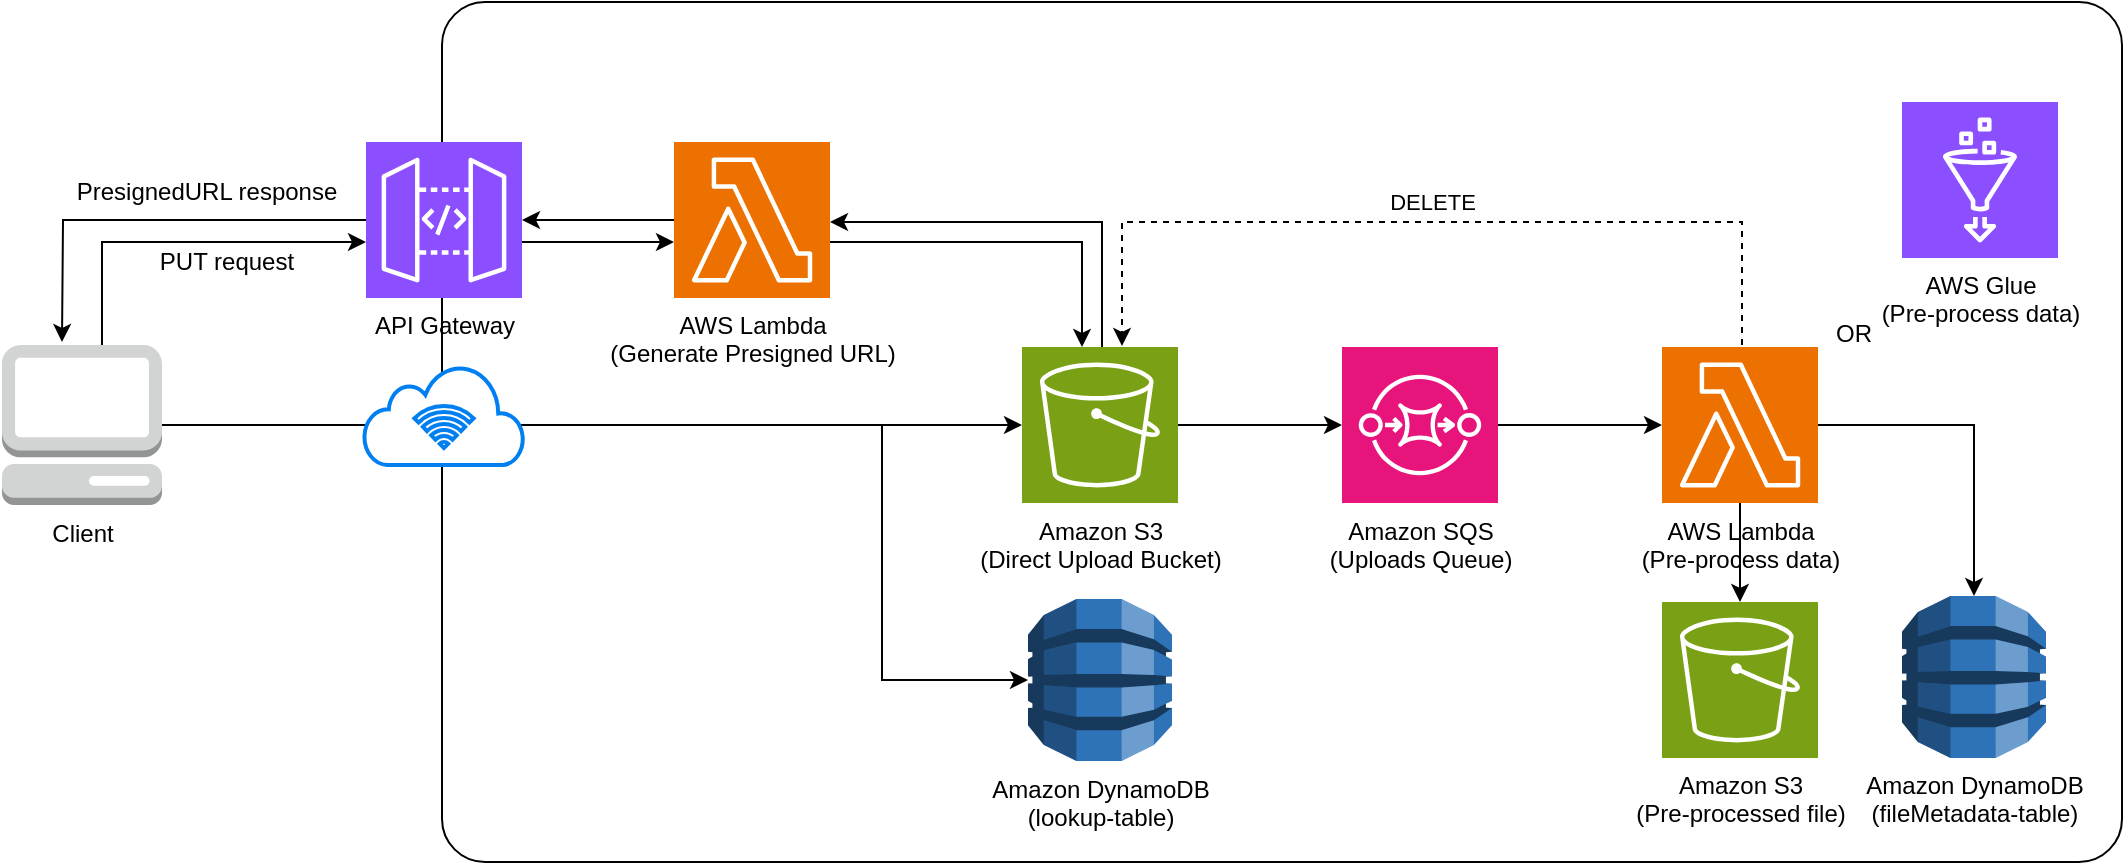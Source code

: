 <mxfile version="23.0.1" type="device">
  <diagram name="Page-1" id="Ol_YD3G2vNBZZY-NKwSI">
    <mxGraphModel dx="1430" dy="801" grid="1" gridSize="10" guides="1" tooltips="1" connect="1" arrows="1" fold="1" page="1" pageScale="1" pageWidth="850" pageHeight="1100" math="0" shadow="0">
      <root>
        <mxCell id="0" />
        <mxCell id="1" parent="0" />
        <mxCell id="Jf9AuHdGS78mYUk4gwxi-69" value="" style="rounded=1;whiteSpace=wrap;html=1;arcSize=5;fillColor=none;strokeColor=#000000;" parent="1" vertex="1">
          <mxGeometry x="270" y="20" width="840" height="430" as="geometry" />
        </mxCell>
        <mxCell id="Jf9AuHdGS78mYUk4gwxi-47" value="" style="edgeStyle=orthogonalEdgeStyle;rounded=0;orthogonalLoop=1;jettySize=auto;html=1;entryX=0;entryY=0.5;entryDx=0;entryDy=0;entryPerimeter=0;strokeColor=#000000;" parent="1" source="Jf9AuHdGS78mYUk4gwxi-1" target="Jf9AuHdGS78mYUk4gwxi-2" edge="1">
          <mxGeometry relative="1" as="geometry">
            <mxPoint x="210" y="231.5" as="targetPoint" />
          </mxGeometry>
        </mxCell>
        <mxCell id="Jf9AuHdGS78mYUk4gwxi-49" value="" style="edgeStyle=orthogonalEdgeStyle;rounded=0;orthogonalLoop=1;jettySize=auto;html=1;strokeColor=#000000;" parent="1" source="Jf9AuHdGS78mYUk4gwxi-1" target="Jf9AuHdGS78mYUk4gwxi-41" edge="1">
          <mxGeometry relative="1" as="geometry">
            <mxPoint x="90" y="111.5" as="targetPoint" />
            <Array as="points">
              <mxPoint x="100" y="140" />
            </Array>
          </mxGeometry>
        </mxCell>
        <mxCell id="Jf9AuHdGS78mYUk4gwxi-68" value="" style="edgeStyle=orthogonalEdgeStyle;rounded=0;orthogonalLoop=1;jettySize=auto;html=1;entryX=0;entryY=0.5;entryDx=0;entryDy=0;entryPerimeter=0;strokeColor=#000000;" parent="1" source="Jf9AuHdGS78mYUk4gwxi-1" target="Jf9AuHdGS78mYUk4gwxi-3" edge="1">
          <mxGeometry relative="1" as="geometry">
            <mxPoint x="210.0" y="231.5" as="targetPoint" />
            <Array as="points">
              <mxPoint x="490" y="232" />
              <mxPoint x="490" y="359" />
            </Array>
          </mxGeometry>
        </mxCell>
        <mxCell id="Jf9AuHdGS78mYUk4gwxi-1" value="Client" style="outlineConnect=0;dashed=0;verticalLabelPosition=bottom;verticalAlign=top;align=center;html=1;shape=mxgraph.aws3.management_console;fillColor=#D2D3D3;gradientColor=none;" parent="1" vertex="1">
          <mxGeometry x="50" y="191.5" width="80" height="80" as="geometry" />
        </mxCell>
        <mxCell id="Jf9AuHdGS78mYUk4gwxi-19" value="" style="edgeStyle=orthogonalEdgeStyle;rounded=0;orthogonalLoop=1;jettySize=auto;html=1;strokeColor=#000000;" parent="1" source="Jf9AuHdGS78mYUk4gwxi-2" target="Jf9AuHdGS78mYUk4gwxi-4" edge="1">
          <mxGeometry relative="1" as="geometry" />
        </mxCell>
        <mxCell id="Jf9AuHdGS78mYUk4gwxi-2" value="&lt;font color=&quot;#000000&quot;&gt;Amazon S3&lt;br&gt;(Direct Upload Bucket)&lt;/font&gt;" style="sketch=0;points=[[0,0,0],[0.25,0,0],[0.5,0,0],[0.75,0,0],[1,0,0],[0,1,0],[0.25,1,0],[0.5,1,0],[0.75,1,0],[1,1,0],[0,0.25,0],[0,0.5,0],[0,0.75,0],[1,0.25,0],[1,0.5,0],[1,0.75,0]];outlineConnect=0;fontColor=#232F3E;fillColor=#7AA116;strokeColor=#ffffff;dashed=0;verticalLabelPosition=bottom;verticalAlign=top;align=center;html=1;fontSize=12;fontStyle=0;aspect=fixed;shape=mxgraph.aws4.resourceIcon;resIcon=mxgraph.aws4.s3;" parent="1" vertex="1">
          <mxGeometry x="560" y="192.5" width="78" height="78" as="geometry" />
        </mxCell>
        <mxCell id="Jf9AuHdGS78mYUk4gwxi-3" value="Amazon DynamoDB&lt;br&gt;(lookup-table)" style="outlineConnect=0;dashed=0;verticalLabelPosition=bottom;verticalAlign=top;align=center;html=1;shape=mxgraph.aws3.dynamo_db;fillColor=#2E73B8;gradientColor=none;" parent="1" vertex="1">
          <mxGeometry x="563" y="318.5" width="72" height="81" as="geometry" />
        </mxCell>
        <mxCell id="Jf9AuHdGS78mYUk4gwxi-20" value="" style="edgeStyle=orthogonalEdgeStyle;rounded=0;orthogonalLoop=1;jettySize=auto;html=1;strokeColor=#000000;" parent="1" source="Jf9AuHdGS78mYUk4gwxi-4" target="Jf9AuHdGS78mYUk4gwxi-5" edge="1">
          <mxGeometry relative="1" as="geometry" />
        </mxCell>
        <mxCell id="Jf9AuHdGS78mYUk4gwxi-4" value="&lt;font color=&quot;#000000&quot;&gt;Amazon SQS&lt;br&gt;(Uploads Queue)&lt;/font&gt;" style="sketch=0;points=[[0,0,0],[0.25,0,0],[0.5,0,0],[0.75,0,0],[1,0,0],[0,1,0],[0.25,1,0],[0.5,1,0],[0.75,1,0],[1,1,0],[0,0.25,0],[0,0.5,0],[0,0.75,0],[1,0.25,0],[1,0.5,0],[1,0.75,0]];outlineConnect=0;fontColor=#232F3E;fillColor=#E7157B;strokeColor=#ffffff;dashed=0;verticalLabelPosition=bottom;verticalAlign=top;align=center;html=1;fontSize=12;fontStyle=0;aspect=fixed;shape=mxgraph.aws4.resourceIcon;resIcon=mxgraph.aws4.sqs;" parent="1" vertex="1">
          <mxGeometry x="720" y="192.5" width="78" height="78" as="geometry" />
        </mxCell>
        <mxCell id="Jf9AuHdGS78mYUk4gwxi-30" value="" style="edgeStyle=orthogonalEdgeStyle;rounded=0;orthogonalLoop=1;jettySize=auto;html=1;entryX=0.5;entryY=0;entryDx=0;entryDy=0;entryPerimeter=0;strokeColor=#000000;" parent="1" source="Jf9AuHdGS78mYUk4gwxi-5" target="Jf9AuHdGS78mYUk4gwxi-13" edge="1">
          <mxGeometry relative="1" as="geometry" />
        </mxCell>
        <mxCell id="Jf9AuHdGS78mYUk4gwxi-81" value="&lt;font color=&quot;#000000&quot;&gt;AWS Glue&lt;br&gt;(Pre-process data)&lt;/font&gt;" style="sketch=0;points=[[0,0,0],[0.25,0,0],[0.5,0,0],[0.75,0,0],[1,0,0],[0,1,0],[0.25,1,0],[0.5,1,0],[0.75,1,0],[1,1,0],[0,0.25,0],[0,0.5,0],[0,0.75,0],[1,0.25,0],[1,0.5,0],[1,0.75,0]];outlineConnect=0;fontColor=#232F3E;fillColor=#8C4FFF;strokeColor=#ffffff;dashed=0;verticalLabelPosition=bottom;verticalAlign=top;align=center;html=1;fontSize=12;fontStyle=0;aspect=fixed;shape=mxgraph.aws4.resourceIcon;resIcon=mxgraph.aws4.glue;" parent="1" vertex="1">
          <mxGeometry x="1000" y="70" width="78" height="78" as="geometry" />
        </mxCell>
        <mxCell id="Jf9AuHdGS78mYUk4gwxi-31" value="" style="edgeStyle=orthogonalEdgeStyle;rounded=0;orthogonalLoop=1;jettySize=auto;html=1;strokeColor=#000000;" parent="1" source="Jf9AuHdGS78mYUk4gwxi-5" target="Jf9AuHdGS78mYUk4gwxi-11" edge="1">
          <mxGeometry relative="1" as="geometry" />
        </mxCell>
        <mxCell id="Jf9AuHdGS78mYUk4gwxi-5" value="&lt;font color=&quot;#000000&quot;&gt;AWS Lambda&lt;br&gt;(Pre-process data)&lt;/font&gt;" style="sketch=0;points=[[0,0,0],[0.25,0,0],[0.5,0,0],[0.75,0,0],[1,0,0],[0,1,0],[0.25,1,0],[0.5,1,0],[0.75,1,0],[1,1,0],[0,0.25,0],[0,0.5,0],[0,0.75,0],[1,0.25,0],[1,0.5,0],[1,0.75,0]];outlineConnect=0;fontColor=#232F3E;fillColor=#ED7100;strokeColor=#ffffff;dashed=0;verticalLabelPosition=bottom;verticalAlign=top;align=center;html=1;fontSize=12;fontStyle=0;aspect=fixed;shape=mxgraph.aws4.resourceIcon;resIcon=mxgraph.aws4.lambda;" parent="1" vertex="1">
          <mxGeometry x="880" y="192.5" width="78" height="78" as="geometry" />
        </mxCell>
        <mxCell id="Jf9AuHdGS78mYUk4gwxi-11" value="&lt;font color=&quot;#000000&quot;&gt;Amazon S3&lt;br&gt;(Pre-processed file)&lt;/font&gt;" style="sketch=0;points=[[0,0,0],[0.25,0,0],[0.5,0,0],[0.75,0,0],[1,0,0],[0,1,0],[0.25,1,0],[0.5,1,0],[0.75,1,0],[1,1,0],[0,0.25,0],[0,0.5,0],[0,0.75,0],[1,0.25,0],[1,0.5,0],[1,0.75,0]];outlineConnect=0;fontColor=#232F3E;fillColor=#7AA116;strokeColor=#ffffff;dashed=0;verticalLabelPosition=bottom;verticalAlign=top;align=center;html=1;fontSize=12;fontStyle=0;aspect=fixed;shape=mxgraph.aws4.resourceIcon;resIcon=mxgraph.aws4.s3;" parent="1" vertex="1">
          <mxGeometry x="880" y="320" width="78" height="78" as="geometry" />
        </mxCell>
        <mxCell id="Jf9AuHdGS78mYUk4gwxi-13" value="Amazon DynamoDB&lt;br&gt;(fileMetadata-table)" style="outlineConnect=0;dashed=0;verticalLabelPosition=bottom;verticalAlign=top;align=center;html=1;shape=mxgraph.aws3.dynamo_db;fillColor=#2E73B8;gradientColor=none;" parent="1" vertex="1">
          <mxGeometry x="1000" y="317" width="72" height="81" as="geometry" />
        </mxCell>
        <mxCell id="Jf9AuHdGS78mYUk4gwxi-17" value="" style="group" parent="1" vertex="1" connectable="0">
          <mxGeometry x="231" y="201.5" width="80" height="50" as="geometry" />
        </mxCell>
        <mxCell id="Jf9AuHdGS78mYUk4gwxi-15" value="" style="html=1;verticalLabelPosition=bottom;align=center;labelBackgroundColor=#ffffff;verticalAlign=top;strokeWidth=2;strokeColor=#0080F0;shadow=0;dashed=0;shape=mxgraph.ios7.icons.cloud;fillColor=default;" parent="Jf9AuHdGS78mYUk4gwxi-17" vertex="1">
          <mxGeometry width="80" height="50" as="geometry" />
        </mxCell>
        <mxCell id="Jf9AuHdGS78mYUk4gwxi-16" value="" style="html=1;verticalLabelPosition=bottom;align=center;labelBackgroundColor=#ffffff;verticalAlign=top;strokeWidth=2;strokeColor=#0080F0;shadow=0;dashed=0;shape=mxgraph.ios7.icons.wifi;pointerEvents=1" parent="Jf9AuHdGS78mYUk4gwxi-17" vertex="1">
          <mxGeometry x="25.15" y="20.5" width="29.7" height="21" as="geometry" />
        </mxCell>
        <mxCell id="Jf9AuHdGS78mYUk4gwxi-22" value="" style="endArrow=classic;html=1;rounded=0;dashed=1;strokeColor=#000000;" parent="1" edge="1">
          <mxGeometry width="50" height="50" relative="1" as="geometry">
            <mxPoint x="920" y="191.5" as="sourcePoint" />
            <mxPoint x="610" y="192" as="targetPoint" />
            <Array as="points">
              <mxPoint x="920" y="130" />
              <mxPoint x="610" y="130" />
            </Array>
          </mxGeometry>
        </mxCell>
        <mxCell id="Jf9AuHdGS78mYUk4gwxi-23" value="DELETE" style="edgeLabel;html=1;align=center;verticalAlign=middle;resizable=0;points=[];" parent="Jf9AuHdGS78mYUk4gwxi-22" vertex="1" connectable="0">
          <mxGeometry x="-0.09" y="5" relative="1" as="geometry">
            <mxPoint x="-20" y="-15" as="offset" />
          </mxGeometry>
        </mxCell>
        <mxCell id="Jf9AuHdGS78mYUk4gwxi-44" value="" style="edgeStyle=orthogonalEdgeStyle;rounded=0;orthogonalLoop=1;jettySize=auto;html=1;strokeColor=#000000;" parent="1" source="Jf9AuHdGS78mYUk4gwxi-41" target="Jf9AuHdGS78mYUk4gwxi-42" edge="1">
          <mxGeometry relative="1" as="geometry">
            <Array as="points">
              <mxPoint x="350" y="140" />
              <mxPoint x="350" y="140" />
            </Array>
          </mxGeometry>
        </mxCell>
        <mxCell id="Jf9AuHdGS78mYUk4gwxi-62" value="" style="edgeStyle=orthogonalEdgeStyle;rounded=0;orthogonalLoop=1;jettySize=auto;html=1;strokeColor=#000000;" parent="1" source="Jf9AuHdGS78mYUk4gwxi-41" edge="1">
          <mxGeometry relative="1" as="geometry">
            <mxPoint x="80" y="190" as="targetPoint" />
          </mxGeometry>
        </mxCell>
        <mxCell id="Jf9AuHdGS78mYUk4gwxi-41" value="&lt;font color=&quot;#000000&quot;&gt;API Gateway&lt;/font&gt;" style="sketch=0;points=[[0,0,0],[0.25,0,0],[0.5,0,0],[0.75,0,0],[1,0,0],[0,1,0],[0.25,1,0],[0.5,1,0],[0.75,1,0],[1,1,0],[0,0.25,0],[0,0.5,0],[0,0.75,0],[1,0.25,0],[1,0.5,0],[1,0.75,0]];outlineConnect=0;fontColor=#232F3E;fillColor=#8C4FFF;strokeColor=#ffffff;dashed=0;verticalLabelPosition=bottom;verticalAlign=top;align=center;html=1;fontSize=12;fontStyle=0;aspect=fixed;shape=mxgraph.aws4.resourceIcon;resIcon=mxgraph.aws4.api_gateway;" parent="1" vertex="1">
          <mxGeometry x="232" y="90" width="78" height="78" as="geometry" />
        </mxCell>
        <mxCell id="Jf9AuHdGS78mYUk4gwxi-43" value="" style="edgeStyle=orthogonalEdgeStyle;rounded=0;orthogonalLoop=1;jettySize=auto;html=1;strokeColor=#000000;" parent="1" source="Jf9AuHdGS78mYUk4gwxi-42" target="Jf9AuHdGS78mYUk4gwxi-2" edge="1">
          <mxGeometry relative="1" as="geometry">
            <Array as="points">
              <mxPoint x="590" y="140" />
            </Array>
          </mxGeometry>
        </mxCell>
        <mxCell id="Jf9AuHdGS78mYUk4gwxi-60" value="" style="edgeStyle=orthogonalEdgeStyle;rounded=0;orthogonalLoop=1;jettySize=auto;html=1;strokeColor=#000000;" parent="1" source="Jf9AuHdGS78mYUk4gwxi-42" target="Jf9AuHdGS78mYUk4gwxi-41" edge="1">
          <mxGeometry relative="1" as="geometry" />
        </mxCell>
        <mxCell id="Jf9AuHdGS78mYUk4gwxi-42" value="&lt;font color=&quot;#000000&quot;&gt;AWS Lambda&lt;br&gt;(Generate Presigned URL)&lt;/font&gt;" style="sketch=0;points=[[0,0,0],[0.25,0,0],[0.5,0,0],[0.75,0,0],[1,0,0],[0,1,0],[0.25,1,0],[0.5,1,0],[0.75,1,0],[1,1,0],[0,0.25,0],[0,0.5,0],[0,0.75,0],[1,0.25,0],[1,0.5,0],[1,0.75,0]];outlineConnect=0;fontColor=#232F3E;fillColor=#ED7100;strokeColor=#ffffff;dashed=0;verticalLabelPosition=bottom;verticalAlign=top;align=center;html=1;fontSize=12;fontStyle=0;aspect=fixed;shape=mxgraph.aws4.resourceIcon;resIcon=mxgraph.aws4.lambda;" parent="1" vertex="1">
          <mxGeometry x="386" y="90" width="78" height="78" as="geometry" />
        </mxCell>
        <mxCell id="Jf9AuHdGS78mYUk4gwxi-59" value="" style="edgeStyle=orthogonalEdgeStyle;rounded=0;orthogonalLoop=1;jettySize=auto;html=1;startArrow=classic;startFill=1;endArrow=none;endFill=0;strokeColor=#000000;" parent="1" edge="1">
          <mxGeometry relative="1" as="geometry">
            <mxPoint x="464" y="130" as="sourcePoint" />
            <mxPoint x="600" y="192.5" as="targetPoint" />
            <Array as="points">
              <mxPoint x="464" y="130" />
              <mxPoint x="600" y="130" />
            </Array>
          </mxGeometry>
        </mxCell>
        <mxCell id="Jf9AuHdGS78mYUk4gwxi-63" value="PUT request" style="text;html=1;align=center;verticalAlign=middle;resizable=0;points=[];autosize=1;strokeColor=none;fillColor=none;" parent="1" vertex="1">
          <mxGeometry x="117" y="135" width="90" height="30" as="geometry" />
        </mxCell>
        <mxCell id="Jf9AuHdGS78mYUk4gwxi-65" value="PresignedURL response" style="text;html=1;align=center;verticalAlign=middle;resizable=0;points=[];autosize=1;strokeColor=none;fillColor=none;" parent="1" vertex="1">
          <mxGeometry x="77" y="100" width="150" height="30" as="geometry" />
        </mxCell>
        <mxCell id="Jf9AuHdGS78mYUk4gwxi-82" value="&lt;span style=&quot;caret-color: rgb(255, 255, 255);&quot;&gt;OR&lt;/span&gt;" style="text;html=1;strokeColor=none;fillColor=none;align=center;verticalAlign=middle;whiteSpace=wrap;rounded=0;" parent="1" vertex="1">
          <mxGeometry x="946" y="170.5" width="60" height="30" as="geometry" />
        </mxCell>
        <mxCell id="igWv-y-6tGlREQm1B7wb-8" value="" style="shape=image;verticalLabelPosition=bottom;labelBackgroundColor=default;verticalAlign=top;aspect=fixed;imageAspect=0;image=https://upload.wikimedia.org/wikipedia/commons/thumb/9/93/Amazon_Web_Services_Logo.svg/2560px-Amazon_Web_Services_Logo.svg.png;" parent="1" vertex="1">
          <mxGeometry x="280" y="30" width="66.76" height="40" as="geometry" />
        </mxCell>
      </root>
    </mxGraphModel>
  </diagram>
</mxfile>
